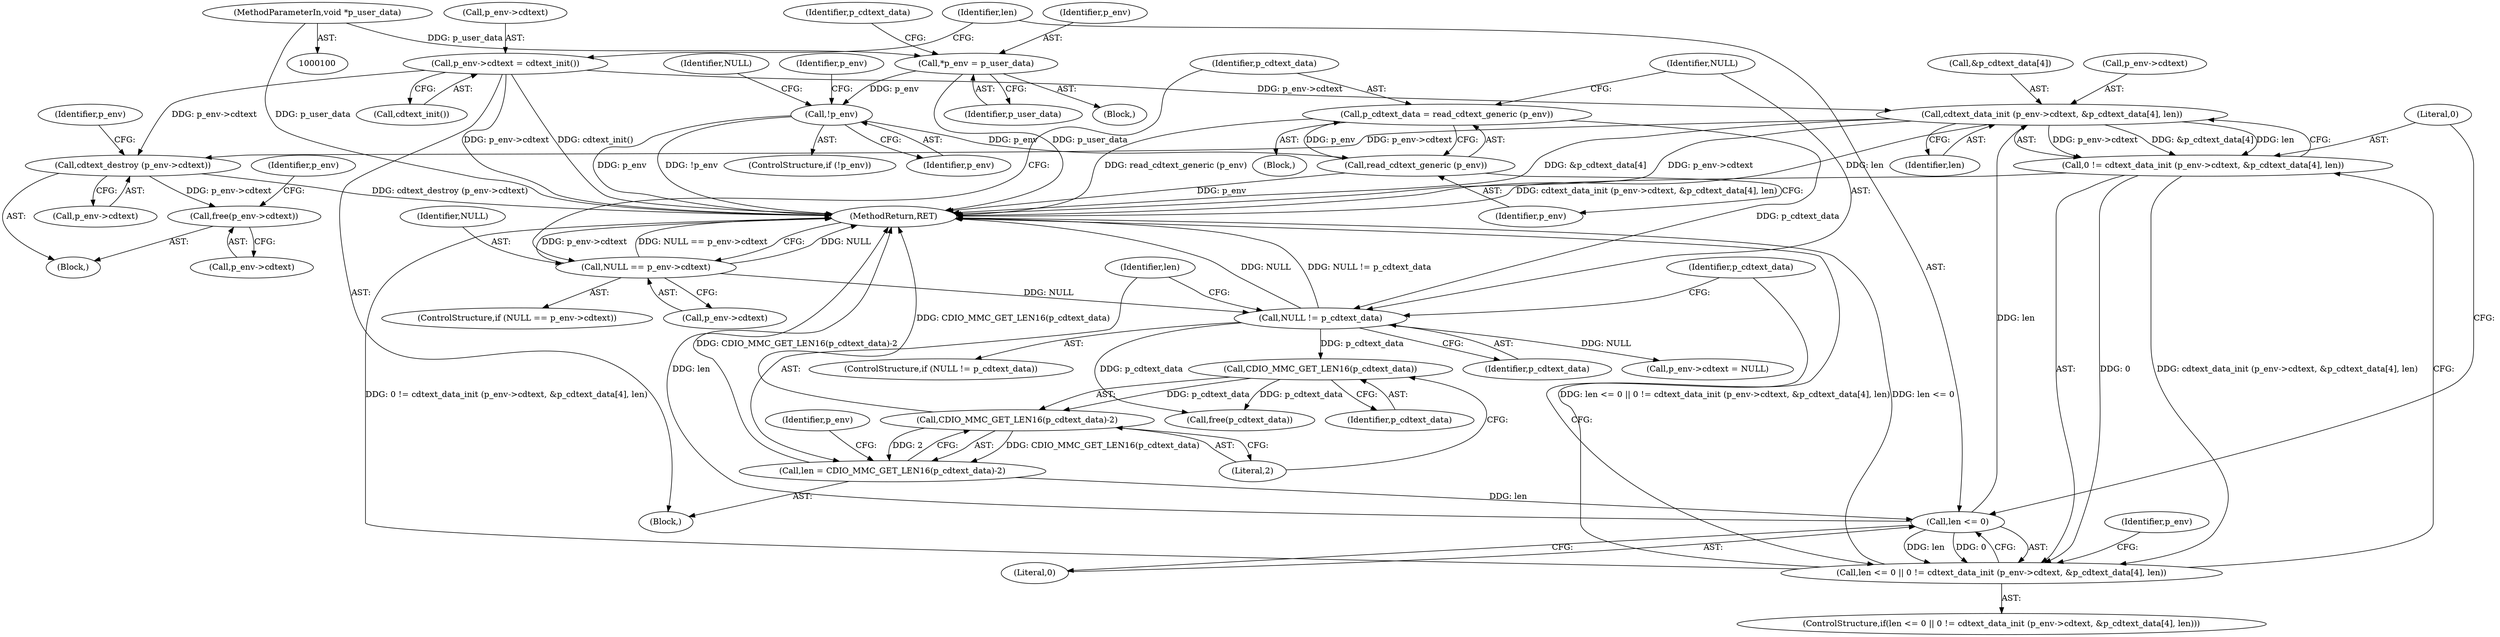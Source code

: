 digraph "1_savannah_f6f9c48fb40b8a1e8218799724b0b61a7161eb1d@array" {
"1000157" [label="(Call,cdtext_data_init (p_env->cdtext, &p_cdtext_data[4], len))"];
"1000145" [label="(Call,p_env->cdtext = cdtext_init())"];
"1000152" [label="(Call,len <= 0)"];
"1000139" [label="(Call,len = CDIO_MMC_GET_LEN16(p_cdtext_data)-2)"];
"1000141" [label="(Call,CDIO_MMC_GET_LEN16(p_cdtext_data)-2)"];
"1000142" [label="(Call,CDIO_MMC_GET_LEN16(p_cdtext_data))"];
"1000135" [label="(Call,NULL != p_cdtext_data)"];
"1000124" [label="(Call,NULL == p_env->cdtext)"];
"1000130" [label="(Call,p_cdtext_data = read_cdtext_generic (p_env))"];
"1000132" [label="(Call,read_cdtext_generic (p_env))"];
"1000113" [label="(Call,!p_env)"];
"1000104" [label="(Call,*p_env = p_user_data)"];
"1000101" [label="(MethodParameterIn,void *p_user_data)"];
"1000155" [label="(Call,0 != cdtext_data_init (p_env->cdtext, &p_cdtext_data[4], len))"];
"1000151" [label="(Call,len <= 0 || 0 != cdtext_data_init (p_env->cdtext, &p_cdtext_data[4], len))"];
"1000172" [label="(Call,cdtext_destroy (p_env->cdtext))"];
"1000176" [label="(Call,free(p_env->cdtext))"];
"1000150" [label="(ControlStructure,if(len <= 0 || 0 != cdtext_data_init (p_env->cdtext, &p_cdtext_data[4], len)))"];
"1000137" [label="(Identifier,p_cdtext_data)"];
"1000109" [label="(Identifier,p_cdtext_data)"];
"1000124" [label="(Call,NULL == p_env->cdtext)"];
"1000149" [label="(Call,cdtext_init())"];
"1000141" [label="(Call,CDIO_MMC_GET_LEN16(p_cdtext_data)-2)"];
"1000102" [label="(Block,)"];
"1000151" [label="(Call,len <= 0 || 0 != cdtext_data_init (p_env->cdtext, &p_cdtext_data[4], len))"];
"1000126" [label="(Call,p_env->cdtext)"];
"1000147" [label="(Identifier,p_env)"];
"1000146" [label="(Call,p_env->cdtext)"];
"1000153" [label="(Identifier,len)"];
"1000176" [label="(Call,free(p_env->cdtext))"];
"1000156" [label="(Literal,0)"];
"1000129" [label="(Block,)"];
"1000165" [label="(Identifier,len)"];
"1000152" [label="(Call,len <= 0)"];
"1000180" [label="(Call,p_env->cdtext = NULL)"];
"1000101" [label="(MethodParameterIn,void *p_user_data)"];
"1000177" [label="(Call,p_env->cdtext)"];
"1000178" [label="(Identifier,p_env)"];
"1000119" [label="(Identifier,p_env)"];
"1000112" [label="(ControlStructure,if (!p_env))"];
"1000157" [label="(Call,cdtext_data_init (p_env->cdtext, &p_cdtext_data[4], len))"];
"1000139" [label="(Call,len = CDIO_MMC_GET_LEN16(p_cdtext_data)-2)"];
"1000105" [label="(Identifier,p_env)"];
"1000125" [label="(Identifier,NULL)"];
"1000182" [label="(Identifier,p_env)"];
"1000114" [label="(Identifier,p_env)"];
"1000161" [label="(Call,&p_cdtext_data[4])"];
"1000186" [label="(Identifier,p_cdtext_data)"];
"1000143" [label="(Identifier,p_cdtext_data)"];
"1000136" [label="(Identifier,NULL)"];
"1000131" [label="(Identifier,p_cdtext_data)"];
"1000132" [label="(Call,read_cdtext_generic (p_env))"];
"1000166" [label="(Block,)"];
"1000104" [label="(Call,*p_env = p_user_data)"];
"1000187" [label="(MethodReturn,RET)"];
"1000106" [label="(Identifier,p_user_data)"];
"1000155" [label="(Call,0 != cdtext_data_init (p_env->cdtext, &p_cdtext_data[4], len))"];
"1000123" [label="(ControlStructure,if (NULL == p_env->cdtext))"];
"1000158" [label="(Call,p_env->cdtext)"];
"1000133" [label="(Identifier,p_env)"];
"1000138" [label="(Block,)"];
"1000116" [label="(Identifier,NULL)"];
"1000173" [label="(Call,p_env->cdtext)"];
"1000113" [label="(Call,!p_env)"];
"1000134" [label="(ControlStructure,if (NULL != p_cdtext_data))"];
"1000145" [label="(Call,p_env->cdtext = cdtext_init())"];
"1000154" [label="(Literal,0)"];
"1000172" [label="(Call,cdtext_destroy (p_env->cdtext))"];
"1000140" [label="(Identifier,len)"];
"1000169" [label="(Identifier,p_env)"];
"1000142" [label="(Call,CDIO_MMC_GET_LEN16(p_cdtext_data))"];
"1000135" [label="(Call,NULL != p_cdtext_data)"];
"1000185" [label="(Call,free(p_cdtext_data))"];
"1000144" [label="(Literal,2)"];
"1000130" [label="(Call,p_cdtext_data = read_cdtext_generic (p_env))"];
"1000157" -> "1000155"  [label="AST: "];
"1000157" -> "1000165"  [label="CFG: "];
"1000158" -> "1000157"  [label="AST: "];
"1000161" -> "1000157"  [label="AST: "];
"1000165" -> "1000157"  [label="AST: "];
"1000155" -> "1000157"  [label="CFG: "];
"1000157" -> "1000187"  [label="DDG: &p_cdtext_data[4]"];
"1000157" -> "1000187"  [label="DDG: p_env->cdtext"];
"1000157" -> "1000187"  [label="DDG: len"];
"1000157" -> "1000155"  [label="DDG: p_env->cdtext"];
"1000157" -> "1000155"  [label="DDG: &p_cdtext_data[4]"];
"1000157" -> "1000155"  [label="DDG: len"];
"1000145" -> "1000157"  [label="DDG: p_env->cdtext"];
"1000152" -> "1000157"  [label="DDG: len"];
"1000157" -> "1000172"  [label="DDG: p_env->cdtext"];
"1000145" -> "1000138"  [label="AST: "];
"1000145" -> "1000149"  [label="CFG: "];
"1000146" -> "1000145"  [label="AST: "];
"1000149" -> "1000145"  [label="AST: "];
"1000153" -> "1000145"  [label="CFG: "];
"1000145" -> "1000187"  [label="DDG: p_env->cdtext"];
"1000145" -> "1000187"  [label="DDG: cdtext_init()"];
"1000145" -> "1000172"  [label="DDG: p_env->cdtext"];
"1000152" -> "1000151"  [label="AST: "];
"1000152" -> "1000154"  [label="CFG: "];
"1000153" -> "1000152"  [label="AST: "];
"1000154" -> "1000152"  [label="AST: "];
"1000156" -> "1000152"  [label="CFG: "];
"1000151" -> "1000152"  [label="CFG: "];
"1000152" -> "1000187"  [label="DDG: len"];
"1000152" -> "1000151"  [label="DDG: len"];
"1000152" -> "1000151"  [label="DDG: 0"];
"1000139" -> "1000152"  [label="DDG: len"];
"1000139" -> "1000138"  [label="AST: "];
"1000139" -> "1000141"  [label="CFG: "];
"1000140" -> "1000139"  [label="AST: "];
"1000141" -> "1000139"  [label="AST: "];
"1000147" -> "1000139"  [label="CFG: "];
"1000139" -> "1000187"  [label="DDG: CDIO_MMC_GET_LEN16(p_cdtext_data)-2"];
"1000141" -> "1000139"  [label="DDG: CDIO_MMC_GET_LEN16(p_cdtext_data)"];
"1000141" -> "1000139"  [label="DDG: 2"];
"1000141" -> "1000144"  [label="CFG: "];
"1000142" -> "1000141"  [label="AST: "];
"1000144" -> "1000141"  [label="AST: "];
"1000141" -> "1000187"  [label="DDG: CDIO_MMC_GET_LEN16(p_cdtext_data)"];
"1000142" -> "1000141"  [label="DDG: p_cdtext_data"];
"1000142" -> "1000143"  [label="CFG: "];
"1000143" -> "1000142"  [label="AST: "];
"1000144" -> "1000142"  [label="CFG: "];
"1000135" -> "1000142"  [label="DDG: p_cdtext_data"];
"1000142" -> "1000185"  [label="DDG: p_cdtext_data"];
"1000135" -> "1000134"  [label="AST: "];
"1000135" -> "1000137"  [label="CFG: "];
"1000136" -> "1000135"  [label="AST: "];
"1000137" -> "1000135"  [label="AST: "];
"1000140" -> "1000135"  [label="CFG: "];
"1000186" -> "1000135"  [label="CFG: "];
"1000135" -> "1000187"  [label="DDG: NULL != p_cdtext_data"];
"1000135" -> "1000187"  [label="DDG: NULL"];
"1000124" -> "1000135"  [label="DDG: NULL"];
"1000130" -> "1000135"  [label="DDG: p_cdtext_data"];
"1000135" -> "1000180"  [label="DDG: NULL"];
"1000135" -> "1000185"  [label="DDG: p_cdtext_data"];
"1000124" -> "1000123"  [label="AST: "];
"1000124" -> "1000126"  [label="CFG: "];
"1000125" -> "1000124"  [label="AST: "];
"1000126" -> "1000124"  [label="AST: "];
"1000131" -> "1000124"  [label="CFG: "];
"1000187" -> "1000124"  [label="CFG: "];
"1000124" -> "1000187"  [label="DDG: NULL"];
"1000124" -> "1000187"  [label="DDG: p_env->cdtext"];
"1000124" -> "1000187"  [label="DDG: NULL == p_env->cdtext"];
"1000130" -> "1000129"  [label="AST: "];
"1000130" -> "1000132"  [label="CFG: "];
"1000131" -> "1000130"  [label="AST: "];
"1000132" -> "1000130"  [label="AST: "];
"1000136" -> "1000130"  [label="CFG: "];
"1000130" -> "1000187"  [label="DDG: read_cdtext_generic (p_env)"];
"1000132" -> "1000130"  [label="DDG: p_env"];
"1000132" -> "1000133"  [label="CFG: "];
"1000133" -> "1000132"  [label="AST: "];
"1000132" -> "1000187"  [label="DDG: p_env"];
"1000113" -> "1000132"  [label="DDG: p_env"];
"1000113" -> "1000112"  [label="AST: "];
"1000113" -> "1000114"  [label="CFG: "];
"1000114" -> "1000113"  [label="AST: "];
"1000116" -> "1000113"  [label="CFG: "];
"1000119" -> "1000113"  [label="CFG: "];
"1000113" -> "1000187"  [label="DDG: p_env"];
"1000113" -> "1000187"  [label="DDG: !p_env"];
"1000104" -> "1000113"  [label="DDG: p_env"];
"1000104" -> "1000102"  [label="AST: "];
"1000104" -> "1000106"  [label="CFG: "];
"1000105" -> "1000104"  [label="AST: "];
"1000106" -> "1000104"  [label="AST: "];
"1000109" -> "1000104"  [label="CFG: "];
"1000104" -> "1000187"  [label="DDG: p_user_data"];
"1000101" -> "1000104"  [label="DDG: p_user_data"];
"1000101" -> "1000100"  [label="AST: "];
"1000101" -> "1000187"  [label="DDG: p_user_data"];
"1000155" -> "1000151"  [label="AST: "];
"1000156" -> "1000155"  [label="AST: "];
"1000151" -> "1000155"  [label="CFG: "];
"1000155" -> "1000187"  [label="DDG: cdtext_data_init (p_env->cdtext, &p_cdtext_data[4], len)"];
"1000155" -> "1000151"  [label="DDG: 0"];
"1000155" -> "1000151"  [label="DDG: cdtext_data_init (p_env->cdtext, &p_cdtext_data[4], len)"];
"1000151" -> "1000150"  [label="AST: "];
"1000169" -> "1000151"  [label="CFG: "];
"1000186" -> "1000151"  [label="CFG: "];
"1000151" -> "1000187"  [label="DDG: len <= 0 || 0 != cdtext_data_init (p_env->cdtext, &p_cdtext_data[4], len)"];
"1000151" -> "1000187"  [label="DDG: len <= 0"];
"1000151" -> "1000187"  [label="DDG: 0 != cdtext_data_init (p_env->cdtext, &p_cdtext_data[4], len)"];
"1000172" -> "1000166"  [label="AST: "];
"1000172" -> "1000173"  [label="CFG: "];
"1000173" -> "1000172"  [label="AST: "];
"1000178" -> "1000172"  [label="CFG: "];
"1000172" -> "1000187"  [label="DDG: cdtext_destroy (p_env->cdtext)"];
"1000172" -> "1000176"  [label="DDG: p_env->cdtext"];
"1000176" -> "1000166"  [label="AST: "];
"1000176" -> "1000177"  [label="CFG: "];
"1000177" -> "1000176"  [label="AST: "];
"1000182" -> "1000176"  [label="CFG: "];
}
